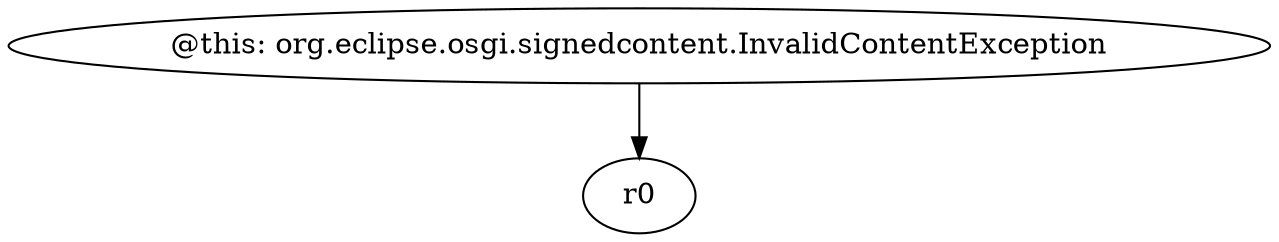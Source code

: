 digraph g {
0[label="@this: org.eclipse.osgi.signedcontent.InvalidContentException"]
1[label="r0"]
0->1[label=""]
}